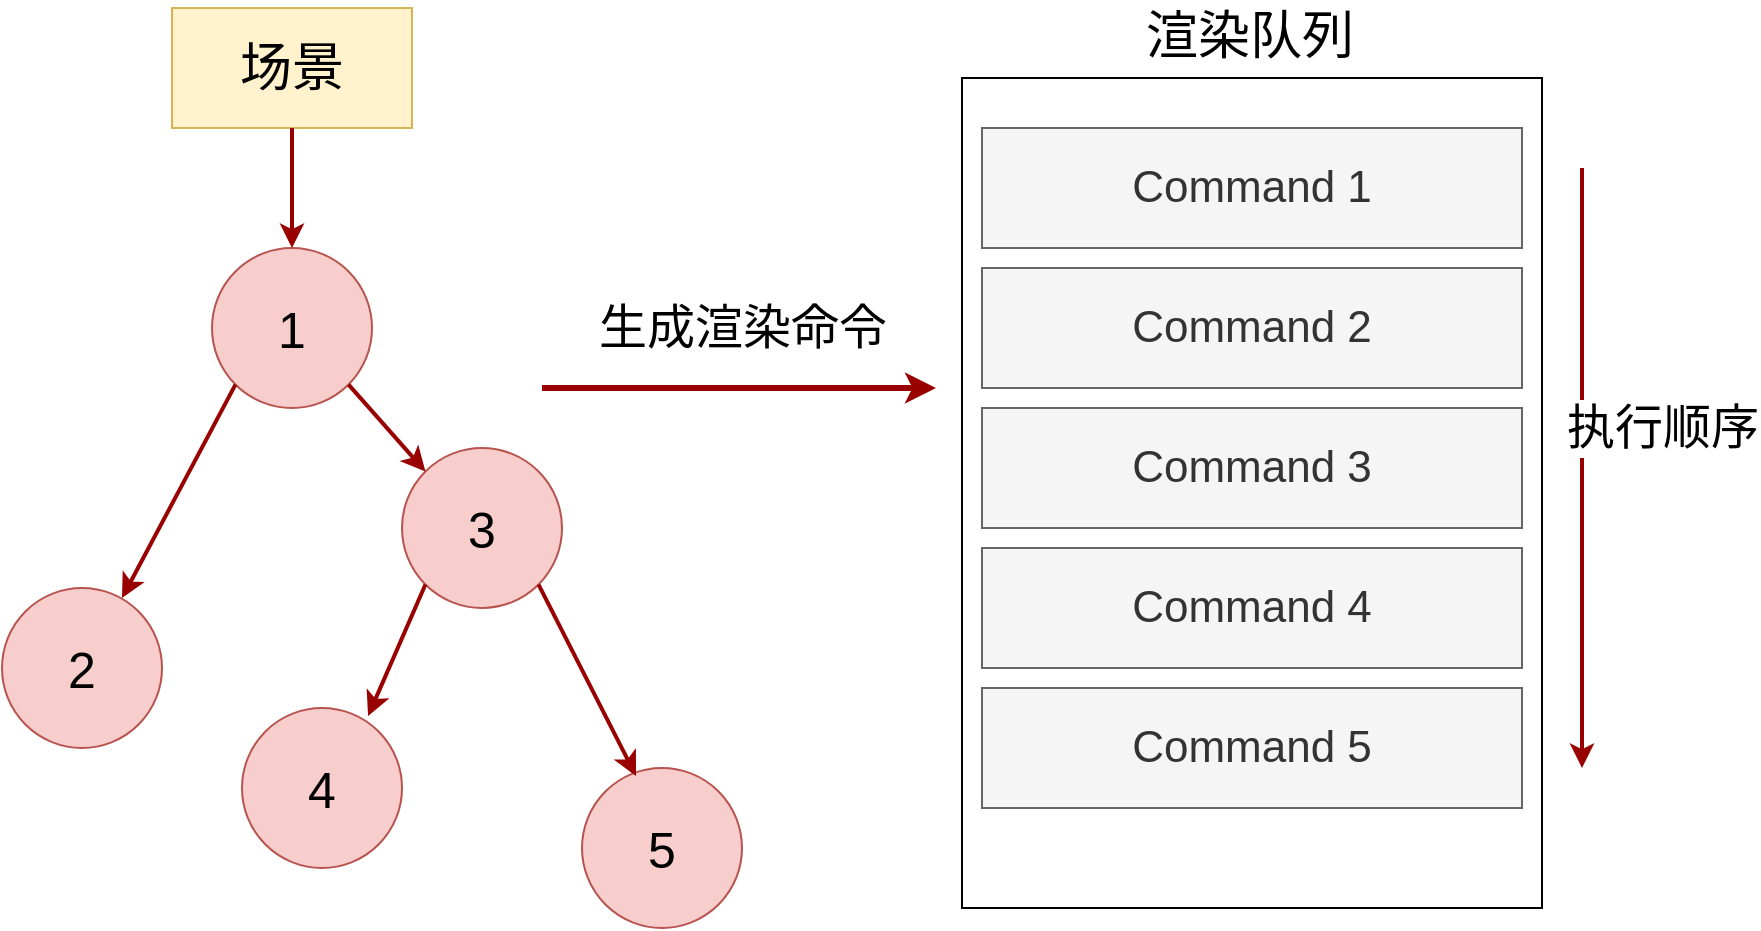<mxfile pages="1" version="11.2.5" type="github"><diagram id="aju5griq3ecy1XpdHjGF" name="Page-1"><mxGraphModel dx="1188" dy="833" grid="1" gridSize="10" guides="1" tooltips="1" connect="1" arrows="1" fold="1" page="1" pageScale="1" pageWidth="3300" pageHeight="4681" math="0" shadow="0"><root><mxCell id="0"/><mxCell id="1" parent="0"/><mxCell id="Qk16__Gm_UNY_XwKmPGN-1" value="&lt;font style=&quot;font-size: 26px&quot;&gt;场景&lt;/font&gt;" style="rounded=0;whiteSpace=wrap;html=1;fillColor=#fff2cc;strokeColor=#d6b656;" vertex="1" parent="1"><mxGeometry x="505" y="840" width="120" height="60" as="geometry"/></mxCell><mxCell id="Qk16__Gm_UNY_XwKmPGN-2" value="&lt;font style=&quot;font-size: 25px&quot;&gt;1&lt;/font&gt;" style="ellipse;whiteSpace=wrap;html=1;aspect=fixed;fillColor=#f8cecc;strokeColor=#b85450;" vertex="1" parent="1"><mxGeometry x="525" y="960" width="80" height="80" as="geometry"/></mxCell><mxCell id="Qk16__Gm_UNY_XwKmPGN-6" style="edgeStyle=none;comic=0;orthogonalLoop=1;jettySize=auto;html=1;exitX=0.5;exitY=1;exitDx=0;exitDy=0;strokeColor=#990000;strokeWidth=2;fontColor=#000000;fontSize=14;entryX=0.5;entryY=0;entryDx=0;entryDy=0;" edge="1" parent="1" source="Qk16__Gm_UNY_XwKmPGN-1" target="Qk16__Gm_UNY_XwKmPGN-2"><mxGeometry relative="1" as="geometry"><mxPoint x="567.5" y="910" as="sourcePoint"/><mxPoint x="567.5" y="1116" as="targetPoint"/></mxGeometry></mxCell><mxCell id="Qk16__Gm_UNY_XwKmPGN-7" value="&lt;font style=&quot;font-size: 25px&quot;&gt;2&lt;/font&gt;" style="ellipse;whiteSpace=wrap;html=1;aspect=fixed;fillColor=#f8cecc;strokeColor=#b85450;" vertex="1" parent="1"><mxGeometry x="420" y="1130" width="80" height="80" as="geometry"/></mxCell><mxCell id="Qk16__Gm_UNY_XwKmPGN-9" style="edgeStyle=none;comic=0;orthogonalLoop=1;jettySize=auto;html=1;exitX=0;exitY=1;exitDx=0;exitDy=0;strokeColor=#990000;strokeWidth=2;fontColor=#000000;fontSize=14;entryX=0.75;entryY=0.063;entryDx=0;entryDy=0;entryPerimeter=0;" edge="1" parent="1" source="Qk16__Gm_UNY_XwKmPGN-2" target="Qk16__Gm_UNY_XwKmPGN-7"><mxGeometry relative="1" as="geometry"><mxPoint x="565" y="1060" as="sourcePoint"/><mxPoint x="565" y="1120" as="targetPoint"/></mxGeometry></mxCell><mxCell id="Qk16__Gm_UNY_XwKmPGN-11" value="&lt;font style=&quot;font-size: 25px&quot;&gt;3&lt;/font&gt;" style="ellipse;whiteSpace=wrap;html=1;aspect=fixed;fillColor=#f8cecc;strokeColor=#b85450;" vertex="1" parent="1"><mxGeometry x="620" y="1060" width="80" height="80" as="geometry"/></mxCell><mxCell id="Qk16__Gm_UNY_XwKmPGN-13" style="edgeStyle=none;comic=0;orthogonalLoop=1;jettySize=auto;html=1;exitX=1;exitY=1;exitDx=0;exitDy=0;strokeColor=#990000;strokeWidth=2;fontColor=#000000;fontSize=14;entryX=0;entryY=0;entryDx=0;entryDy=0;" edge="1" parent="1" source="Qk16__Gm_UNY_XwKmPGN-2" target="Qk16__Gm_UNY_XwKmPGN-11"><mxGeometry relative="1" as="geometry"><mxPoint x="546.716" y="1038.284" as="sourcePoint"/><mxPoint x="498.284" y="1151.716" as="targetPoint"/></mxGeometry></mxCell><mxCell id="Qk16__Gm_UNY_XwKmPGN-14" value="&lt;font style=&quot;font-size: 25px&quot;&gt;4&lt;/font&gt;" style="ellipse;whiteSpace=wrap;html=1;aspect=fixed;fillColor=#f8cecc;strokeColor=#b85450;" vertex="1" parent="1"><mxGeometry x="540" y="1190" width="80" height="80" as="geometry"/></mxCell><mxCell id="Qk16__Gm_UNY_XwKmPGN-15" value="&lt;font style=&quot;font-size: 25px&quot;&gt;5&lt;/font&gt;" style="ellipse;whiteSpace=wrap;html=1;aspect=fixed;fillColor=#f8cecc;strokeColor=#b85450;" vertex="1" parent="1"><mxGeometry x="710" y="1220" width="80" height="80" as="geometry"/></mxCell><mxCell id="Qk16__Gm_UNY_XwKmPGN-16" style="edgeStyle=none;comic=0;orthogonalLoop=1;jettySize=auto;html=1;exitX=0;exitY=1;exitDx=0;exitDy=0;strokeColor=#990000;strokeWidth=2;fontColor=#000000;fontSize=14;entryX=0.788;entryY=0.05;entryDx=0;entryDy=0;entryPerimeter=0;" edge="1" parent="1" source="Qk16__Gm_UNY_XwKmPGN-11" target="Qk16__Gm_UNY_XwKmPGN-14"><mxGeometry relative="1" as="geometry"><mxPoint x="630.784" y="1139.784" as="sourcePoint"/><mxPoint x="669.216" y="1183.216" as="targetPoint"/></mxGeometry></mxCell><mxCell id="Qk16__Gm_UNY_XwKmPGN-17" style="edgeStyle=none;comic=0;orthogonalLoop=1;jettySize=auto;html=1;exitX=1;exitY=1;exitDx=0;exitDy=0;strokeColor=#990000;strokeWidth=2;fontColor=#000000;fontSize=14;entryX=0.338;entryY=0.05;entryDx=0;entryDy=0;entryPerimeter=0;" edge="1" parent="1" source="Qk16__Gm_UNY_XwKmPGN-11" target="Qk16__Gm_UNY_XwKmPGN-15"><mxGeometry relative="1" as="geometry"><mxPoint x="710.784" y="1159.784" as="sourcePoint"/><mxPoint x="749.216" y="1203.216" as="targetPoint"/></mxGeometry></mxCell><mxCell id="Qk16__Gm_UNY_XwKmPGN-18" style="edgeStyle=none;comic=0;orthogonalLoop=1;jettySize=auto;html=1;strokeColor=#990000;strokeWidth=3;fontColor=#000000;fontSize=14;" edge="1" parent="1"><mxGeometry relative="1" as="geometry"><mxPoint x="690" y="1030" as="sourcePoint"/><mxPoint x="887" y="1030" as="targetPoint"/></mxGeometry></mxCell><mxCell id="Qk16__Gm_UNY_XwKmPGN-35" value="&lt;font style=&quot;font-size: 24px&quot;&gt;生成渲染命令&lt;/font&gt;" style="text;html=1;resizable=0;points=[];align=center;verticalAlign=middle;labelBackgroundColor=#ffffff;" vertex="1" connectable="0" parent="Qk16__Gm_UNY_XwKmPGN-18"><mxGeometry x="-0.356" y="-2" relative="1" as="geometry"><mxPoint x="36" y="-32" as="offset"/></mxGeometry></mxCell><mxCell id="Qk16__Gm_UNY_XwKmPGN-19" value="&lt;span style=&quot;font-size: 26px&quot;&gt;渲染队列&lt;/span&gt;" style="text;html=1;resizable=0;points=[];autosize=1;align=left;verticalAlign=top;spacingTop=-4;" vertex="1" parent="1"><mxGeometry x="990" y="836" width="120" height="20" as="geometry"/></mxCell><mxCell id="Qk16__Gm_UNY_XwKmPGN-21" value="" style="whiteSpace=wrap;html=1;" vertex="1" parent="1"><mxGeometry x="900" y="875" width="290" height="415" as="geometry"/></mxCell><mxCell id="Qk16__Gm_UNY_XwKmPGN-22" value="&lt;font&gt;&lt;span style=&quot;font-size: 22px&quot;&gt;Command 1&lt;/span&gt;&lt;/font&gt;" style="rounded=0;whiteSpace=wrap;html=1;fillColor=#f5f5f5;strokeColor=#666666;fontColor=#333333;fontStyle=0" vertex="1" parent="1"><mxGeometry x="910" y="900" width="270" height="60" as="geometry"/></mxCell><mxCell id="Qk16__Gm_UNY_XwKmPGN-23" value="&lt;font&gt;&lt;span style=&quot;font-size: 22px&quot;&gt;Command 2&lt;/span&gt;&lt;/font&gt;" style="rounded=0;whiteSpace=wrap;html=1;fillColor=#f5f5f5;strokeColor=#666666;fontColor=#333333;fontStyle=0" vertex="1" parent="1"><mxGeometry x="910" y="970" width="270" height="60" as="geometry"/></mxCell><mxCell id="Qk16__Gm_UNY_XwKmPGN-26" value="&lt;font&gt;&lt;span style=&quot;font-size: 22px&quot;&gt;Command 3&lt;/span&gt;&lt;/font&gt;" style="rounded=0;whiteSpace=wrap;html=1;fillColor=#f5f5f5;strokeColor=#666666;fontColor=#333333;fontStyle=0" vertex="1" parent="1"><mxGeometry x="910" y="1040" width="270" height="60" as="geometry"/></mxCell><mxCell id="Qk16__Gm_UNY_XwKmPGN-27" value="&lt;font&gt;&lt;span style=&quot;font-size: 22px&quot;&gt;Command 4&lt;br&gt;&lt;/span&gt;&lt;/font&gt;" style="rounded=0;whiteSpace=wrap;html=1;fillColor=#f5f5f5;strokeColor=#666666;fontColor=#333333;fontStyle=0" vertex="1" parent="1"><mxGeometry x="910" y="1110" width="270" height="60" as="geometry"/></mxCell><mxCell id="Qk16__Gm_UNY_XwKmPGN-29" value="&lt;font&gt;&lt;span style=&quot;font-size: 22px&quot;&gt;Command 5&lt;/span&gt;&lt;/font&gt;" style="rounded=0;whiteSpace=wrap;html=1;fillColor=#f5f5f5;strokeColor=#666666;fontColor=#333333;fontStyle=0" vertex="1" parent="1"><mxGeometry x="910" y="1180" width="270" height="60" as="geometry"/></mxCell><mxCell id="Qk16__Gm_UNY_XwKmPGN-32" style="edgeStyle=none;comic=0;orthogonalLoop=1;jettySize=auto;html=1;strokeColor=#990000;strokeWidth=2;fontColor=#000000;fontSize=14;" edge="1" parent="1"><mxGeometry relative="1" as="geometry"><mxPoint x="1210" y="920" as="sourcePoint"/><mxPoint x="1210" y="1220" as="targetPoint"/></mxGeometry></mxCell><mxCell id="Qk16__Gm_UNY_XwKmPGN-34" value="&lt;font style=&quot;font-size: 24px&quot;&gt;执行顺序&lt;/font&gt;" style="text;html=1;resizable=0;points=[];align=center;verticalAlign=middle;labelBackgroundColor=#ffffff;" vertex="1" connectable="0" parent="Qk16__Gm_UNY_XwKmPGN-32"><mxGeometry x="-0.109" relative="1" as="geometry"><mxPoint x="40" y="-3.5" as="offset"/></mxGeometry></mxCell></root></mxGraphModel></diagram></mxfile>